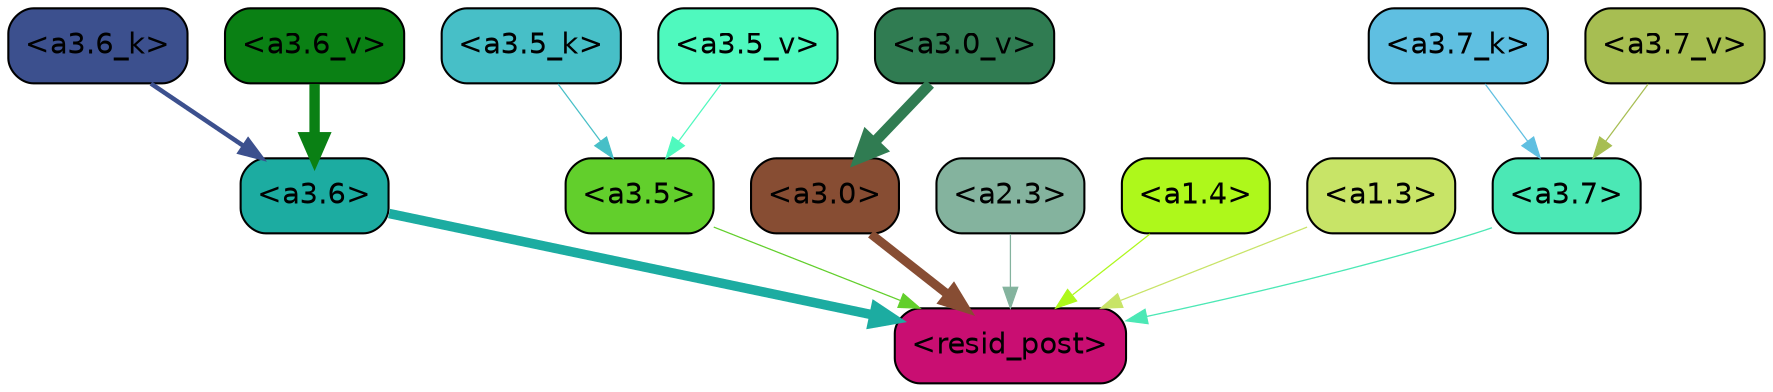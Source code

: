 strict digraph "" {
	graph [bgcolor=transparent,
		layout=dot,
		overlap=false,
		splines=true
	];
	"<a3.7>"	[color=black,
		fillcolor="#4be8b5",
		fontname=Helvetica,
		shape=box,
		style="filled, rounded"];
	"<resid_post>"	[color=black,
		fillcolor="#c90e72",
		fontname=Helvetica,
		shape=box,
		style="filled, rounded"];
	"<a3.7>" -> "<resid_post>"	[color="#4be8b5",
		penwidth=0.6239100098609924];
	"<a3.6>"	[color=black,
		fillcolor="#1caca1",
		fontname=Helvetica,
		shape=box,
		style="filled, rounded"];
	"<a3.6>" -> "<resid_post>"	[color="#1caca1",
		penwidth=4.569062113761902];
	"<a3.5>"	[color=black,
		fillcolor="#62cf2c",
		fontname=Helvetica,
		shape=box,
		style="filled, rounded"];
	"<a3.5>" -> "<resid_post>"	[color="#62cf2c",
		penwidth=0.6];
	"<a3.0>"	[color=black,
		fillcolor="#874d33",
		fontname=Helvetica,
		shape=box,
		style="filled, rounded"];
	"<a3.0>" -> "<resid_post>"	[color="#874d33",
		penwidth=4.283544182777405];
	"<a2.3>"	[color=black,
		fillcolor="#84b39e",
		fontname=Helvetica,
		shape=box,
		style="filled, rounded"];
	"<a2.3>" -> "<resid_post>"	[color="#84b39e",
		penwidth=0.6];
	"<a1.4>"	[color=black,
		fillcolor="#aef81b",
		fontname=Helvetica,
		shape=box,
		style="filled, rounded"];
	"<a1.4>" -> "<resid_post>"	[color="#aef81b",
		penwidth=0.6];
	"<a1.3>"	[color=black,
		fillcolor="#c8e467",
		fontname=Helvetica,
		shape=box,
		style="filled, rounded"];
	"<a1.3>" -> "<resid_post>"	[color="#c8e467",
		penwidth=0.6];
	"<a3.7_k>"	[color=black,
		fillcolor="#5fbfe1",
		fontname=Helvetica,
		shape=box,
		style="filled, rounded"];
	"<a3.7_k>" -> "<a3.7>"	[color="#5fbfe1",
		penwidth=0.6];
	"<a3.6_k>"	[color=black,
		fillcolor="#3c508e",
		fontname=Helvetica,
		shape=box,
		style="filled, rounded"];
	"<a3.6_k>" -> "<a3.6>"	[color="#3c508e",
		penwidth=2.1760786175727844];
	"<a3.5_k>"	[color=black,
		fillcolor="#47bfc7",
		fontname=Helvetica,
		shape=box,
		style="filled, rounded"];
	"<a3.5_k>" -> "<a3.5>"	[color="#47bfc7",
		penwidth=0.6];
	"<a3.7_v>"	[color=black,
		fillcolor="#a7be52",
		fontname=Helvetica,
		shape=box,
		style="filled, rounded"];
	"<a3.7_v>" -> "<a3.7>"	[color="#a7be52",
		penwidth=0.6];
	"<a3.6_v>"	[color=black,
		fillcolor="#0a8014",
		fontname=Helvetica,
		shape=box,
		style="filled, rounded"];
	"<a3.6_v>" -> "<a3.6>"	[color="#0a8014",
		penwidth=4.981305837631226];
	"<a3.5_v>"	[color=black,
		fillcolor="#4ff9be",
		fontname=Helvetica,
		shape=box,
		style="filled, rounded"];
	"<a3.5_v>" -> "<a3.5>"	[color="#4ff9be",
		penwidth=0.6];
	"<a3.0_v>"	[color=black,
		fillcolor="#307c52",
		fontname=Helvetica,
		shape=box,
		style="filled, rounded"];
	"<a3.0_v>" -> "<a3.0>"	[color="#307c52",
		penwidth=5.168330669403076];
}
